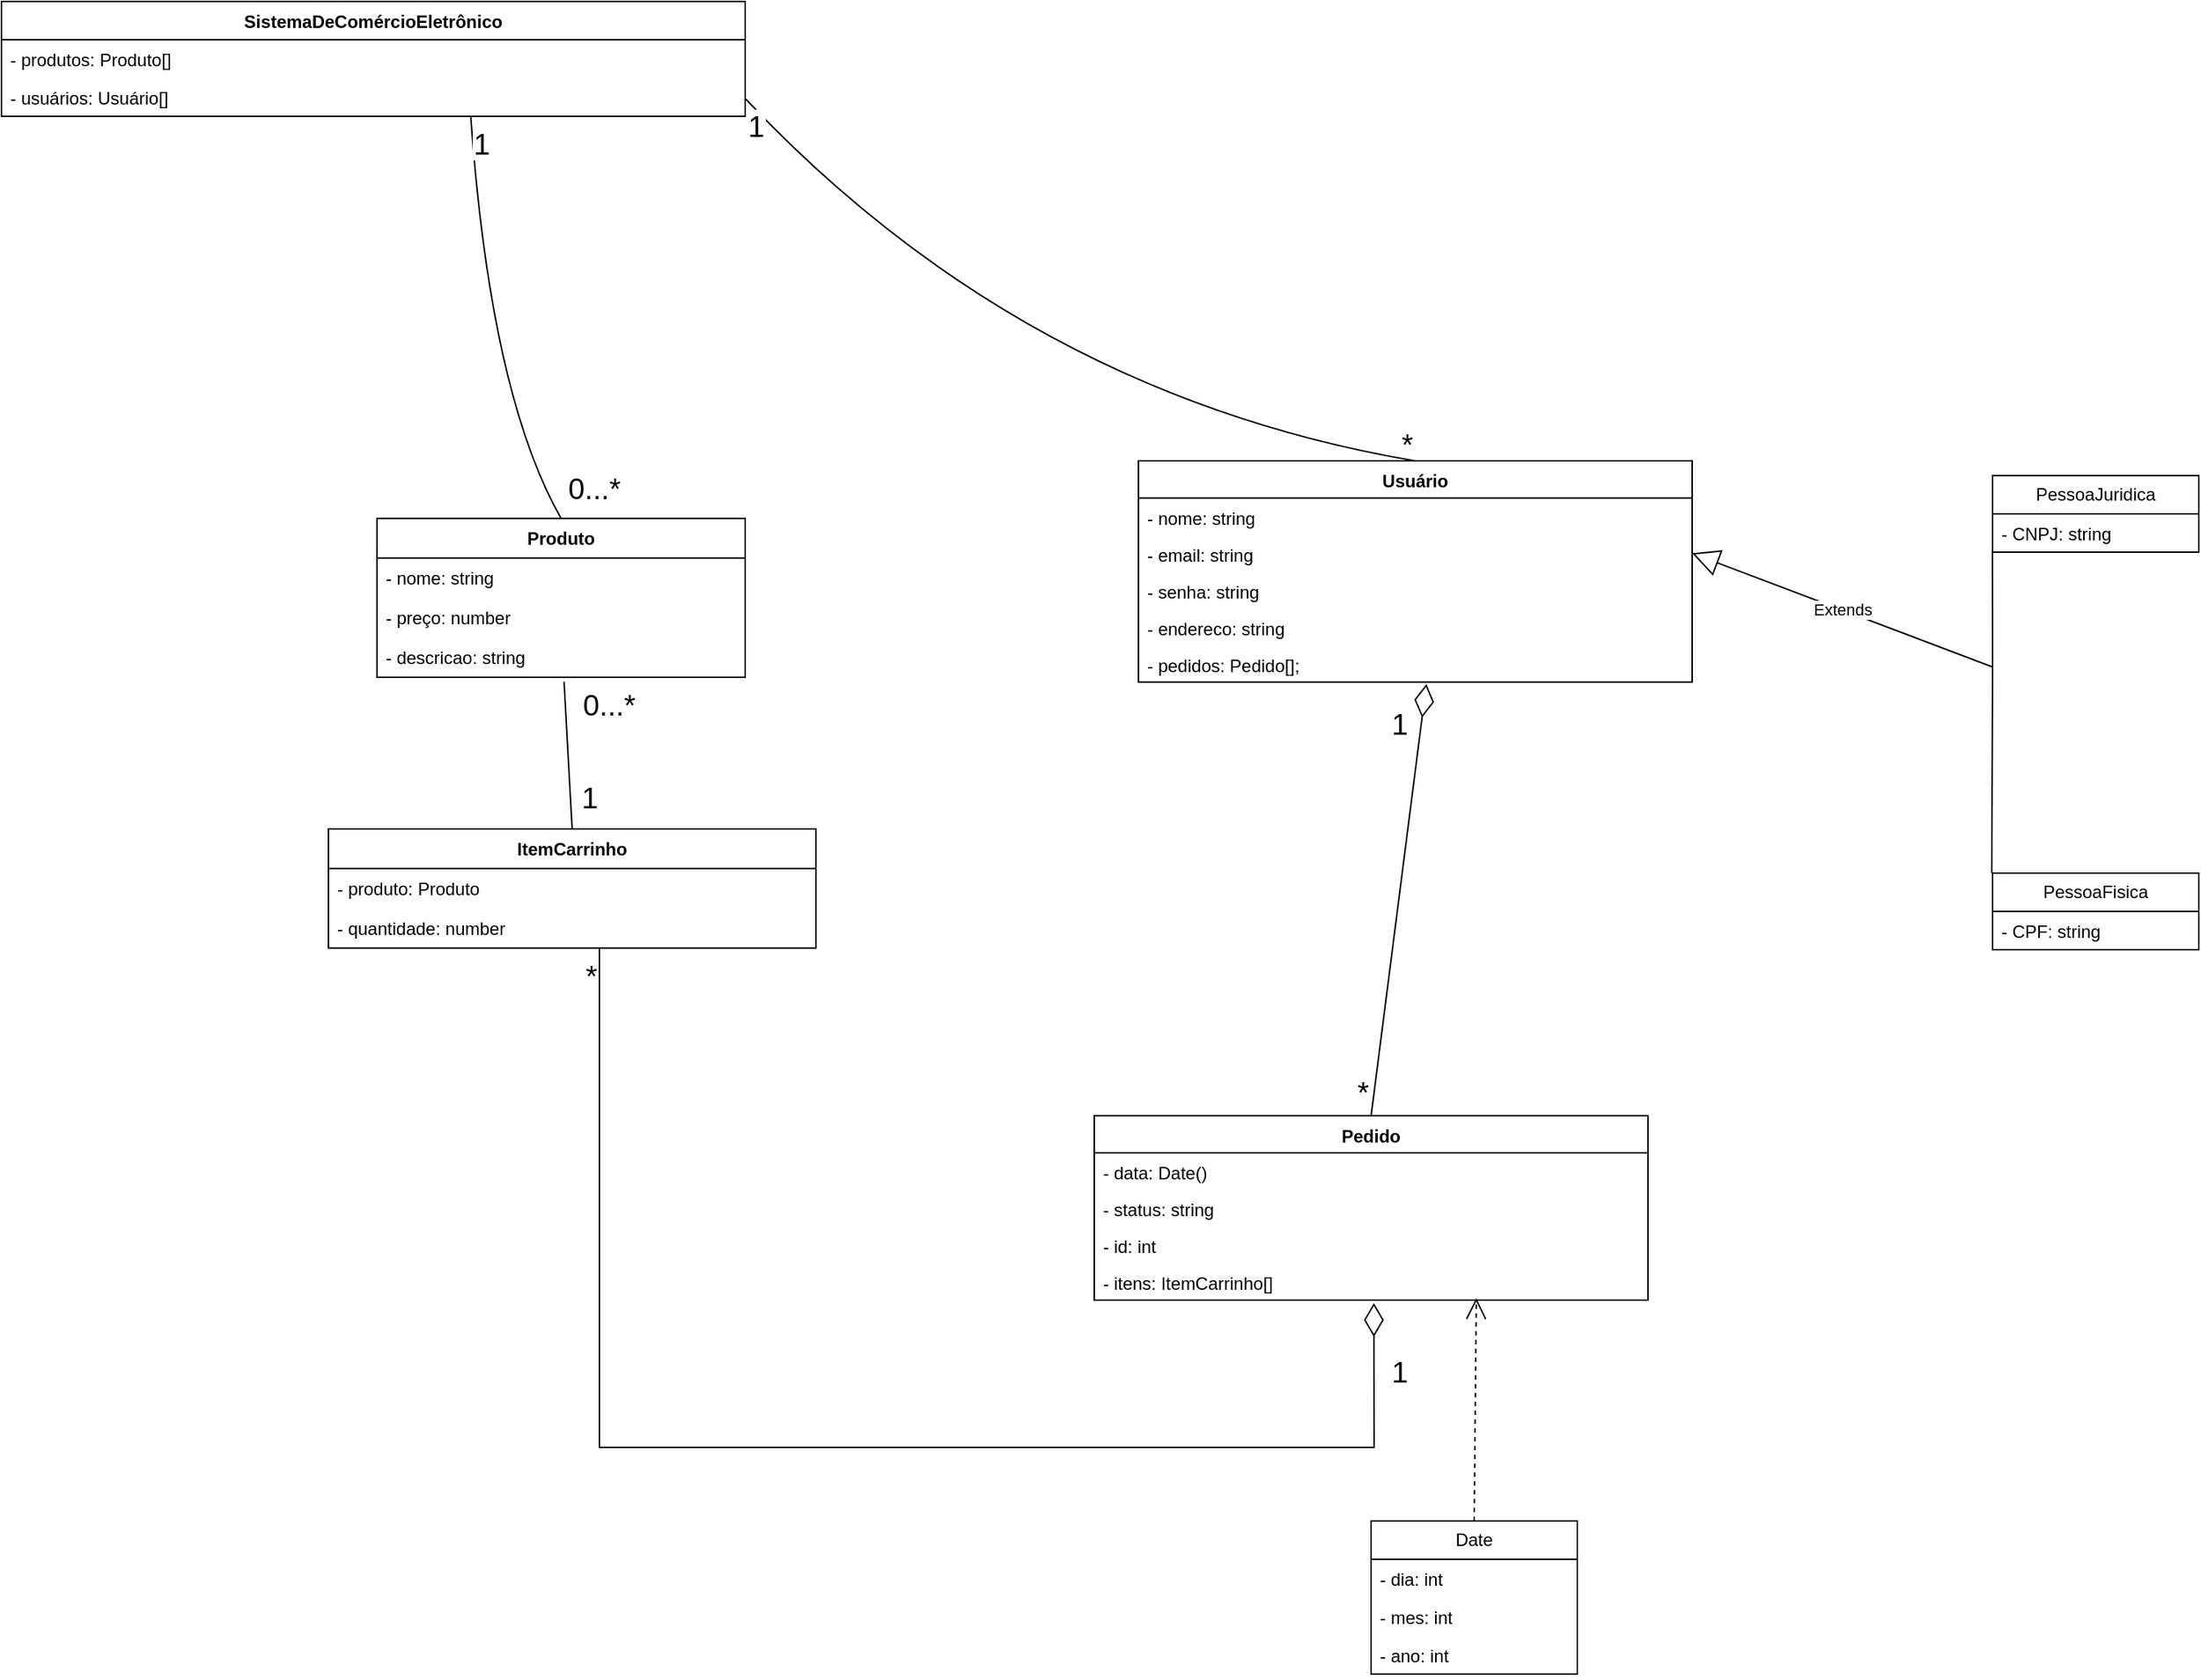 <mxfile version="22.1.3" type="github">
  <diagram name="Página-1" id="whJht1XOHp7WVKLZD-nA">
    <mxGraphModel dx="1426" dy="831" grid="1" gridSize="10" guides="1" tooltips="1" connect="1" arrows="1" fold="1" page="1" pageScale="1" pageWidth="827" pageHeight="1169" math="0" shadow="0">
      <root>
        <mxCell id="0" />
        <mxCell id="1" parent="0" />
        <mxCell id="ogAuhNkIlZfOTgi34TNQ-88" value="SistemaDeComércioEletrônico" style="swimlane;fontStyle=1;align=center;verticalAlign=top;childLayout=stackLayout;horizontal=1;startSize=26;horizontalStack=0;resizeParent=1;resizeParentMax=0;resizeLast=0;collapsible=0;marginBottom=0;" vertex="1" parent="1">
          <mxGeometry x="8" y="8" width="505" height="78" as="geometry" />
        </mxCell>
        <mxCell id="ogAuhNkIlZfOTgi34TNQ-89" value="- produtos: Produto[]" style="text;strokeColor=none;fillColor=none;align=left;verticalAlign=top;spacingLeft=4;spacingRight=4;overflow=hidden;rotatable=0;points=[[0,0.5],[1,0.5]];portConstraint=eastwest;" vertex="1" parent="ogAuhNkIlZfOTgi34TNQ-88">
          <mxGeometry y="26" width="505" height="26" as="geometry" />
        </mxCell>
        <mxCell id="ogAuhNkIlZfOTgi34TNQ-90" value="- usuários: Usuário[]" style="text;strokeColor=none;fillColor=none;align=left;verticalAlign=top;spacingLeft=4;spacingRight=4;overflow=hidden;rotatable=0;points=[[0,0.5],[1,0.5]];portConstraint=eastwest;" vertex="1" parent="ogAuhNkIlZfOTgi34TNQ-88">
          <mxGeometry y="52" width="505" height="26" as="geometry" />
        </mxCell>
        <mxCell id="ogAuhNkIlZfOTgi34TNQ-98" value="Produto" style="swimlane;fontStyle=1;align=center;verticalAlign=top;childLayout=stackLayout;horizontal=1;startSize=26.857;horizontalStack=0;resizeParent=1;resizeParentMax=0;resizeLast=0;collapsible=0;marginBottom=0;" vertex="1" parent="1">
          <mxGeometry x="263" y="359.13" width="250" height="107.857" as="geometry" />
        </mxCell>
        <mxCell id="ogAuhNkIlZfOTgi34TNQ-99" value="- nome: string" style="text;strokeColor=none;fillColor=none;align=left;verticalAlign=top;spacingLeft=4;spacingRight=4;overflow=hidden;rotatable=0;points=[[0,0.5],[1,0.5]];portConstraint=eastwest;" vertex="1" parent="ogAuhNkIlZfOTgi34TNQ-98">
          <mxGeometry y="26.857" width="250" height="27" as="geometry" />
        </mxCell>
        <mxCell id="ogAuhNkIlZfOTgi34TNQ-100" value="- preço: number" style="text;strokeColor=none;fillColor=none;align=left;verticalAlign=top;spacingLeft=4;spacingRight=4;overflow=hidden;rotatable=0;points=[[0,0.5],[1,0.5]];portConstraint=eastwest;" vertex="1" parent="ogAuhNkIlZfOTgi34TNQ-98">
          <mxGeometry y="53.857" width="250" height="27" as="geometry" />
        </mxCell>
        <mxCell id="ogAuhNkIlZfOTgi34TNQ-101" value="- descricao: string" style="text;strokeColor=none;fillColor=none;align=left;verticalAlign=top;spacingLeft=4;spacingRight=4;overflow=hidden;rotatable=0;points=[[0,0.5],[1,0.5]];portConstraint=eastwest;" vertex="1" parent="ogAuhNkIlZfOTgi34TNQ-98">
          <mxGeometry y="80.857" width="250" height="27" as="geometry" />
        </mxCell>
        <mxCell id="ogAuhNkIlZfOTgi34TNQ-109" value="Usuário" style="swimlane;fontStyle=1;align=center;verticalAlign=top;childLayout=stackLayout;horizontal=1;startSize=25.25;horizontalStack=0;resizeParent=1;resizeParentMax=0;resizeLast=0;collapsible=0;marginBottom=0;" vertex="1" parent="1">
          <mxGeometry x="780" y="320" width="376" height="150.25" as="geometry" />
        </mxCell>
        <mxCell id="ogAuhNkIlZfOTgi34TNQ-110" value="- nome: string" style="text;strokeColor=none;fillColor=none;align=left;verticalAlign=top;spacingLeft=4;spacingRight=4;overflow=hidden;rotatable=0;points=[[0,0.5],[1,0.5]];portConstraint=eastwest;" vertex="1" parent="ogAuhNkIlZfOTgi34TNQ-109">
          <mxGeometry y="25.25" width="376" height="25" as="geometry" />
        </mxCell>
        <mxCell id="ogAuhNkIlZfOTgi34TNQ-111" value="- email: string" style="text;strokeColor=none;fillColor=none;align=left;verticalAlign=top;spacingLeft=4;spacingRight=4;overflow=hidden;rotatable=0;points=[[0,0.5],[1,0.5]];portConstraint=eastwest;" vertex="1" parent="ogAuhNkIlZfOTgi34TNQ-109">
          <mxGeometry y="50.25" width="376" height="25" as="geometry" />
        </mxCell>
        <mxCell id="ogAuhNkIlZfOTgi34TNQ-112" value="- senha: string" style="text;strokeColor=none;fillColor=none;align=left;verticalAlign=top;spacingLeft=4;spacingRight=4;overflow=hidden;rotatable=0;points=[[0,0.5],[1,0.5]];portConstraint=eastwest;" vertex="1" parent="ogAuhNkIlZfOTgi34TNQ-109">
          <mxGeometry y="75.25" width="376" height="25" as="geometry" />
        </mxCell>
        <mxCell id="ogAuhNkIlZfOTgi34TNQ-194" value="- endereco: string" style="text;strokeColor=none;fillColor=none;align=left;verticalAlign=top;spacingLeft=4;spacingRight=4;overflow=hidden;rotatable=0;points=[[0,0.5],[1,0.5]];portConstraint=eastwest;" vertex="1" parent="ogAuhNkIlZfOTgi34TNQ-109">
          <mxGeometry y="100.25" width="376" height="25" as="geometry" />
        </mxCell>
        <mxCell id="ogAuhNkIlZfOTgi34TNQ-195" value="- pedidos: Pedido[];" style="text;strokeColor=none;fillColor=none;align=left;verticalAlign=top;spacingLeft=4;spacingRight=4;overflow=hidden;rotatable=0;points=[[0,0.5],[1,0.5]];portConstraint=eastwest;" vertex="1" parent="ogAuhNkIlZfOTgi34TNQ-109">
          <mxGeometry y="125.25" width="376" height="25" as="geometry" />
        </mxCell>
        <mxCell id="ogAuhNkIlZfOTgi34TNQ-131" value="ItemCarrinho" style="swimlane;fontStyle=1;align=center;verticalAlign=top;childLayout=stackLayout;horizontal=1;startSize=26.857;horizontalStack=0;resizeParent=1;resizeParentMax=0;resizeLast=0;collapsible=0;marginBottom=0;" vertex="1" parent="1">
          <mxGeometry x="230" y="570" width="331" height="80.857" as="geometry" />
        </mxCell>
        <mxCell id="ogAuhNkIlZfOTgi34TNQ-132" value="- produto: Produto" style="text;strokeColor=none;fillColor=none;align=left;verticalAlign=top;spacingLeft=4;spacingRight=4;overflow=hidden;rotatable=0;points=[[0,0.5],[1,0.5]];portConstraint=eastwest;" vertex="1" parent="ogAuhNkIlZfOTgi34TNQ-131">
          <mxGeometry y="26.857" width="331" height="27" as="geometry" />
        </mxCell>
        <mxCell id="ogAuhNkIlZfOTgi34TNQ-133" value="- quantidade: number" style="text;strokeColor=none;fillColor=none;align=left;verticalAlign=top;spacingLeft=4;spacingRight=4;overflow=hidden;rotatable=0;points=[[0,0.5],[1,0.5]];portConstraint=eastwest;" vertex="1" parent="ogAuhNkIlZfOTgi34TNQ-131">
          <mxGeometry y="53.857" width="331" height="27" as="geometry" />
        </mxCell>
        <mxCell id="ogAuhNkIlZfOTgi34TNQ-139" value="" style="curved=1;startArrow=none;endArrow=none;endSize=12;exitX=0.631;exitY=1;entryX=0.5;entryY=-0.003;endFill=0;" edge="1" parent="1" source="ogAuhNkIlZfOTgi34TNQ-88" target="ogAuhNkIlZfOTgi34TNQ-98">
          <mxGeometry relative="1" as="geometry">
            <Array as="points">
              <mxPoint x="340" y="275" />
            </Array>
          </mxGeometry>
        </mxCell>
        <mxCell id="ogAuhNkIlZfOTgi34TNQ-140" value="1" style="edgeLabel;resizable=0;align=left;verticalAlign=top;fontSize=20;" vertex="1" parent="ogAuhNkIlZfOTgi34TNQ-139">
          <mxGeometry x="-1" relative="1" as="geometry" />
        </mxCell>
        <mxCell id="ogAuhNkIlZfOTgi34TNQ-141" value="" style="curved=1;startArrow=none;endArrow=none;endSize=12;exitX=1.001;exitY=0.845;entryX=0.5;entryY=0;endFill=0;" edge="1" parent="1" source="ogAuhNkIlZfOTgi34TNQ-88" target="ogAuhNkIlZfOTgi34TNQ-109">
          <mxGeometry relative="1" as="geometry">
            <Array as="points">
              <mxPoint x="702" y="275" />
            </Array>
          </mxGeometry>
        </mxCell>
        <mxCell id="ogAuhNkIlZfOTgi34TNQ-142" value="1" style="edgeLabel;resizable=0;align=left;verticalAlign=top;fontSize=20;" vertex="1" parent="ogAuhNkIlZfOTgi34TNQ-141">
          <mxGeometry x="-1" relative="1" as="geometry" />
        </mxCell>
        <mxCell id="ogAuhNkIlZfOTgi34TNQ-156" value="PessoaJuridica" style="swimlane;fontStyle=0;childLayout=stackLayout;horizontal=1;startSize=26;fillColor=none;horizontalStack=0;resizeParent=1;resizeParentMax=0;resizeLast=0;collapsible=1;marginBottom=0;whiteSpace=wrap;html=1;" vertex="1" parent="1">
          <mxGeometry x="1360" y="330" width="140" height="52" as="geometry">
            <mxRectangle x="1360" y="330" width="120" height="30" as="alternateBounds" />
          </mxGeometry>
        </mxCell>
        <mxCell id="ogAuhNkIlZfOTgi34TNQ-157" value="- CNPJ: string" style="text;strokeColor=none;fillColor=none;align=left;verticalAlign=top;spacingLeft=4;spacingRight=4;overflow=hidden;rotatable=0;points=[[0,0.5],[1,0.5]];portConstraint=eastwest;whiteSpace=wrap;html=1;" vertex="1" parent="ogAuhNkIlZfOTgi34TNQ-156">
          <mxGeometry y="26" width="140" height="26" as="geometry" />
        </mxCell>
        <mxCell id="ogAuhNkIlZfOTgi34TNQ-158" value="PessoaFisica" style="swimlane;fontStyle=0;childLayout=stackLayout;horizontal=1;startSize=26;fillColor=none;horizontalStack=0;resizeParent=1;resizeParentMax=0;resizeLast=0;collapsible=1;marginBottom=0;whiteSpace=wrap;html=1;" vertex="1" parent="1">
          <mxGeometry x="1360" y="600" width="140" height="52" as="geometry" />
        </mxCell>
        <mxCell id="ogAuhNkIlZfOTgi34TNQ-159" value="- CPF: string" style="text;strokeColor=none;fillColor=none;align=left;verticalAlign=top;spacingLeft=4;spacingRight=4;overflow=hidden;rotatable=0;points=[[0,0.5],[1,0.5]];portConstraint=eastwest;whiteSpace=wrap;html=1;" vertex="1" parent="ogAuhNkIlZfOTgi34TNQ-158">
          <mxGeometry y="26" width="140" height="26" as="geometry" />
        </mxCell>
        <mxCell id="ogAuhNkIlZfOTgi34TNQ-160" value="Extends" style="endArrow=block;endSize=16;endFill=0;html=1;rounded=0;entryX=1;entryY=0.5;entryDx=0;entryDy=0;" edge="1" parent="1" target="ogAuhNkIlZfOTgi34TNQ-111">
          <mxGeometry width="160" relative="1" as="geometry">
            <mxPoint x="1360" y="460" as="sourcePoint" />
            <mxPoint x="1200" y="410" as="targetPoint" />
          </mxGeometry>
        </mxCell>
        <mxCell id="ogAuhNkIlZfOTgi34TNQ-164" value="0...*" style="edgeLabel;resizable=0;align=right;verticalAlign=top;fontSize=20;labelBackgroundColor=none;" vertex="1" parent="1">
          <mxGeometry x="429.999" y="319.999" as="geometry" />
        </mxCell>
        <mxCell id="ogAuhNkIlZfOTgi34TNQ-178" value="*" style="edgeLabel;resizable=0;align=right;verticalAlign=top;fontSize=20;labelBackgroundColor=none;" vertex="1" parent="1">
          <mxGeometry x="413.999" y="650.859" as="geometry" />
        </mxCell>
        <mxCell id="ogAuhNkIlZfOTgi34TNQ-183" value="" style="endArrow=none;html=1;rounded=0;entryX=0.5;entryY=0;entryDx=0;entryDy=0;" edge="1" parent="1" target="ogAuhNkIlZfOTgi34TNQ-131">
          <mxGeometry width="50" height="50" relative="1" as="geometry">
            <mxPoint x="390" y="470" as="sourcePoint" />
            <mxPoint x="749" y="622" as="targetPoint" />
          </mxGeometry>
        </mxCell>
        <mxCell id="ogAuhNkIlZfOTgi34TNQ-184" value="0...*" style="edgeLabel;resizable=0;align=right;verticalAlign=top;fontSize=20;labelBackgroundColor=none;" vertex="1" parent="1">
          <mxGeometry x="439.999" y="466.989" as="geometry" />
        </mxCell>
        <mxCell id="ogAuhNkIlZfOTgi34TNQ-186" value="1" style="edgeLabel;resizable=0;align=left;verticalAlign=top;fontSize=20;" vertex="1" parent="1">
          <mxGeometry x="400.004" y="530" as="geometry" />
        </mxCell>
        <mxCell id="ogAuhNkIlZfOTgi34TNQ-188" value="" style="endArrow=none;html=1;rounded=0;entryX=-0.001;entryY=0.962;entryDx=0;entryDy=0;entryPerimeter=0;" edge="1" parent="1" target="ogAuhNkIlZfOTgi34TNQ-157">
          <mxGeometry width="50" height="50" relative="1" as="geometry">
            <mxPoint x="1360" y="460" as="sourcePoint" />
            <mxPoint x="1080" y="420" as="targetPoint" />
          </mxGeometry>
        </mxCell>
        <mxCell id="ogAuhNkIlZfOTgi34TNQ-189" value="" style="endArrow=none;html=1;rounded=0;" edge="1" parent="1">
          <mxGeometry width="50" height="50" relative="1" as="geometry">
            <mxPoint x="1359.43" y="600" as="sourcePoint" />
            <mxPoint x="1360" y="460" as="targetPoint" />
          </mxGeometry>
        </mxCell>
        <mxCell id="ogAuhNkIlZfOTgi34TNQ-193" value="*" style="edgeLabel;resizable=0;align=right;verticalAlign=top;fontSize=20;labelBackgroundColor=none;" vertex="1" parent="1">
          <mxGeometry x="967.999" y="289.999" as="geometry" />
        </mxCell>
        <mxCell id="ogAuhNkIlZfOTgi34TNQ-196" value="" style="endArrow=diamondThin;endFill=0;endSize=20;html=1;rounded=0;entryX=0.505;entryY=1.08;entryDx=0;entryDy=0;entryPerimeter=0;exitX=0;exitY=0;exitDx=0;exitDy=0;" edge="1" parent="1" source="ogAuhNkIlZfOTgi34TNQ-178" target="ogAuhNkIlZfOTgi34TNQ-113">
          <mxGeometry width="160" relative="1" as="geometry">
            <mxPoint x="410" y="920" as="sourcePoint" />
            <mxPoint x="935.144" y="829.75" as="targetPoint" />
            <Array as="points">
              <mxPoint x="414" y="990" />
              <mxPoint x="680" y="990" />
              <mxPoint x="940" y="990" />
            </Array>
          </mxGeometry>
        </mxCell>
        <mxCell id="ogAuhNkIlZfOTgi34TNQ-203" value="1" style="edgeLabel;resizable=0;align=left;verticalAlign=top;fontSize=20;labelBackgroundColor=none;" vertex="1" parent="1">
          <mxGeometry x="950.004" y="920" as="geometry" />
        </mxCell>
        <mxCell id="ogAuhNkIlZfOTgi34TNQ-205" value="Pedido" style="swimlane;fontStyle=1;align=center;verticalAlign=top;childLayout=stackLayout;horizontal=1;startSize=25.25;horizontalStack=0;resizeParent=1;resizeParentMax=0;resizeLast=0;collapsible=0;marginBottom=0;" vertex="1" parent="1">
          <mxGeometry x="750" y="764.75" width="376" height="125.25" as="geometry" />
        </mxCell>
        <mxCell id="ogAuhNkIlZfOTgi34TNQ-206" value="- data: Date()" style="text;strokeColor=none;fillColor=none;align=left;verticalAlign=top;spacingLeft=4;spacingRight=4;overflow=hidden;rotatable=0;points=[[0,0.5],[1,0.5]];portConstraint=eastwest;" vertex="1" parent="ogAuhNkIlZfOTgi34TNQ-205">
          <mxGeometry y="25.25" width="376" height="25" as="geometry" />
        </mxCell>
        <mxCell id="ogAuhNkIlZfOTgi34TNQ-221" value="- status: string" style="text;strokeColor=none;fillColor=none;align=left;verticalAlign=top;spacingLeft=4;spacingRight=4;overflow=hidden;rotatable=0;points=[[0,0.5],[1,0.5]];portConstraint=eastwest;" vertex="1" parent="ogAuhNkIlZfOTgi34TNQ-205">
          <mxGeometry y="50.25" width="376" height="25" as="geometry" />
        </mxCell>
        <mxCell id="ogAuhNkIlZfOTgi34TNQ-222" value="- id: int" style="text;strokeColor=none;fillColor=none;align=left;verticalAlign=top;spacingLeft=4;spacingRight=4;overflow=hidden;rotatable=0;points=[[0,0.5],[1,0.5]];portConstraint=eastwest;" vertex="1" parent="ogAuhNkIlZfOTgi34TNQ-205">
          <mxGeometry y="75.25" width="376" height="25" as="geometry" />
        </mxCell>
        <mxCell id="ogAuhNkIlZfOTgi34TNQ-113" value="- itens: ItemCarrinho[]" style="text;strokeColor=none;fillColor=none;align=left;verticalAlign=top;spacingLeft=4;spacingRight=4;overflow=hidden;rotatable=0;points=[[0,0.5],[1,0.5]];portConstraint=eastwest;" vertex="1" parent="ogAuhNkIlZfOTgi34TNQ-205">
          <mxGeometry y="100.25" width="376" height="25" as="geometry" />
        </mxCell>
        <mxCell id="ogAuhNkIlZfOTgi34TNQ-215" value="Date" style="swimlane;fontStyle=0;childLayout=stackLayout;horizontal=1;startSize=26;fillColor=none;horizontalStack=0;resizeParent=1;resizeParentMax=0;resizeLast=0;collapsible=1;marginBottom=0;whiteSpace=wrap;html=1;" vertex="1" parent="1">
          <mxGeometry x="938" y="1040" width="140" height="104" as="geometry" />
        </mxCell>
        <mxCell id="ogAuhNkIlZfOTgi34TNQ-216" value="- dia: int" style="text;strokeColor=none;fillColor=none;align=left;verticalAlign=top;spacingLeft=4;spacingRight=4;overflow=hidden;rotatable=0;points=[[0,0.5],[1,0.5]];portConstraint=eastwest;whiteSpace=wrap;html=1;" vertex="1" parent="ogAuhNkIlZfOTgi34TNQ-215">
          <mxGeometry y="26" width="140" height="26" as="geometry" />
        </mxCell>
        <mxCell id="ogAuhNkIlZfOTgi34TNQ-219" value="- mes: int" style="text;strokeColor=none;fillColor=none;align=left;verticalAlign=top;spacingLeft=4;spacingRight=4;overflow=hidden;rotatable=0;points=[[0,0.5],[1,0.5]];portConstraint=eastwest;whiteSpace=wrap;html=1;" vertex="1" parent="ogAuhNkIlZfOTgi34TNQ-215">
          <mxGeometry y="52" width="140" height="26" as="geometry" />
        </mxCell>
        <mxCell id="ogAuhNkIlZfOTgi34TNQ-220" value="- ano: int" style="text;strokeColor=none;fillColor=none;align=left;verticalAlign=top;spacingLeft=4;spacingRight=4;overflow=hidden;rotatable=0;points=[[0,0.5],[1,0.5]];portConstraint=eastwest;whiteSpace=wrap;html=1;" vertex="1" parent="ogAuhNkIlZfOTgi34TNQ-215">
          <mxGeometry y="78" width="140" height="26" as="geometry" />
        </mxCell>
        <mxCell id="ogAuhNkIlZfOTgi34TNQ-223" value="" style="endArrow=diamondThin;html=1;rounded=0;exitX=0.5;exitY=0;exitDx=0;exitDy=0;entryX=0.52;entryY=1.053;entryDx=0;entryDy=0;entryPerimeter=0;endFill=0;endSize=20;" edge="1" parent="1" source="ogAuhNkIlZfOTgi34TNQ-205" target="ogAuhNkIlZfOTgi34TNQ-195">
          <mxGeometry width="50" height="50" relative="1" as="geometry">
            <mxPoint x="910" y="590" as="sourcePoint" />
            <mxPoint x="960" y="540" as="targetPoint" />
          </mxGeometry>
        </mxCell>
        <mxCell id="ogAuhNkIlZfOTgi34TNQ-224" value="1" style="edgeLabel;resizable=0;align=left;verticalAlign=top;fontSize=20;labelBackgroundColor=none;" vertex="1" parent="1">
          <mxGeometry x="950.004" y="480" as="geometry" />
        </mxCell>
        <mxCell id="ogAuhNkIlZfOTgi34TNQ-225" value="*" style="edgeLabel;resizable=0;align=right;verticalAlign=top;fontSize=20;labelBackgroundColor=none;" vertex="1" parent="1">
          <mxGeometry x="937.999" y="729.999" as="geometry" />
        </mxCell>
        <mxCell id="ogAuhNkIlZfOTgi34TNQ-236" value="" style="endArrow=open;endSize=12;dashed=1;html=1;rounded=0;exitX=0.5;exitY=0;exitDx=0;exitDy=0;entryX=0.69;entryY=0.947;entryDx=0;entryDy=0;entryPerimeter=0;" edge="1" parent="1" source="ogAuhNkIlZfOTgi34TNQ-215" target="ogAuhNkIlZfOTgi34TNQ-113">
          <mxGeometry width="160" relative="1" as="geometry">
            <mxPoint x="1178" y="1120" as="sourcePoint" />
            <mxPoint x="1280" y="950" as="targetPoint" />
          </mxGeometry>
        </mxCell>
      </root>
    </mxGraphModel>
  </diagram>
</mxfile>
